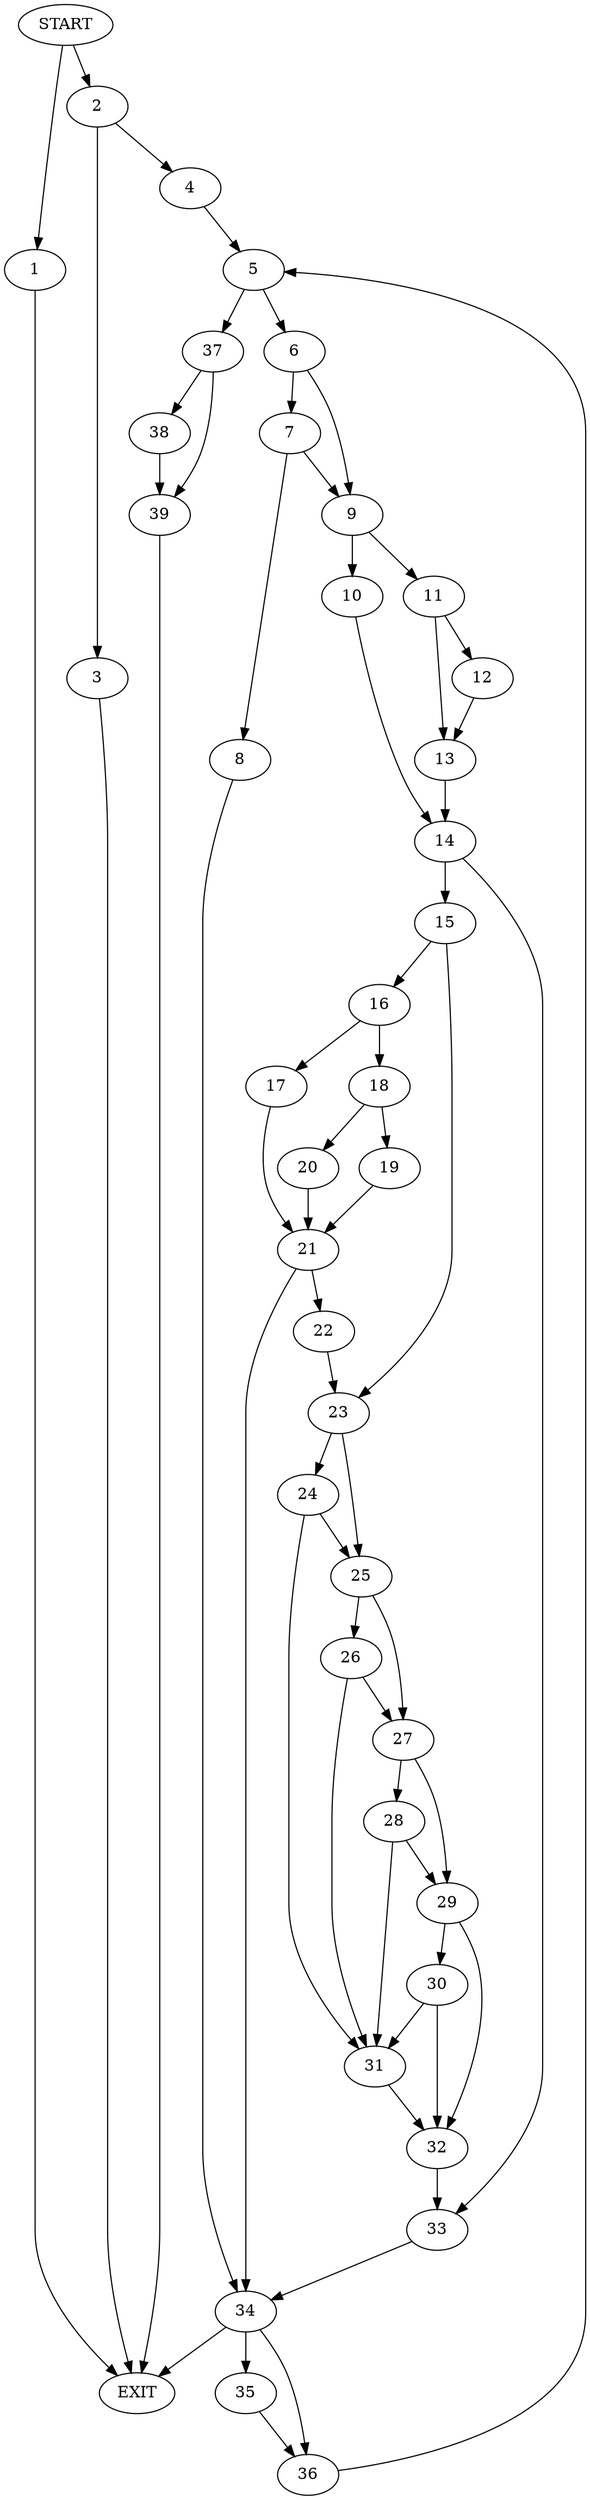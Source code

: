 digraph { 
0 [label="START"];
1;
2;
3;
4;
5;
6;
7;
8;
9;
10;
11;
12;
13;
14;
15;
16;
17;
18;
19;
20;
21;
22;
23;
24;
25;
26;
27;
28;
29;
30;
31;
32;
33;
34;
35;
36;
37;
38;
39;
40[label="EXIT"];
0 -> 1;
0 -> 2;
1 -> 40;
2 -> 3;
2 -> 4;
3 -> 40;
4 -> 5;
5 -> 6;
5 -> 37;
6 -> 7;
6 -> 9;
7 -> 9;
7 -> 8;
8 -> 34;
9 -> 10;
9 -> 11;
10 -> 14;
11 -> 12;
11 -> 13;
12 -> 13;
13 -> 14;
14 -> 15;
14 -> 33;
15 -> 16;
15 -> 23;
16 -> 17;
16 -> 18;
17 -> 21;
18 -> 19;
18 -> 20;
19 -> 21;
20 -> 21;
21 -> 34;
21 -> 22;
22 -> 23;
23 -> 24;
23 -> 25;
24 -> 25;
24 -> 31;
25 -> 26;
25 -> 27;
26 -> 31;
26 -> 27;
27 -> 28;
27 -> 29;
28 -> 29;
28 -> 31;
29 -> 30;
29 -> 32;
30 -> 32;
30 -> 31;
31 -> 32;
32 -> 33;
33 -> 34;
34 -> 40;
34 -> 35;
34:s2 -> 36;
35 -> 36;
36 -> 5;
37 -> 38;
37 -> 39;
38 -> 39;
39 -> 40;
}